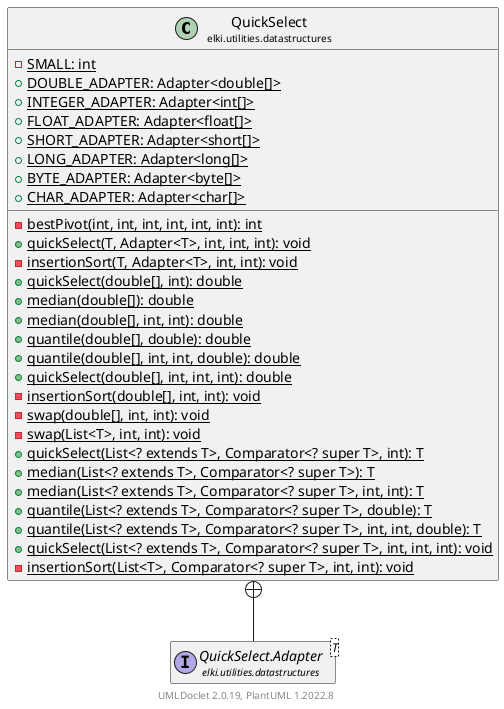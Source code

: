 @startuml
    remove .*\.(Instance|Par|Parameterizer|Factory)$
    set namespaceSeparator none
    hide empty fields
    hide empty methods

    class "<size:14>QuickSelect\n<size:10>elki.utilities.datastructures" as elki.utilities.datastructures.QuickSelect [[QuickSelect.html]] {
        {static} -SMALL: int
        {static} +DOUBLE_ADAPTER: Adapter<double[]>
        {static} +INTEGER_ADAPTER: Adapter<int[]>
        {static} +FLOAT_ADAPTER: Adapter<float[]>
        {static} +SHORT_ADAPTER: Adapter<short[]>
        {static} +LONG_ADAPTER: Adapter<long[]>
        {static} +BYTE_ADAPTER: Adapter<byte[]>
        {static} +CHAR_ADAPTER: Adapter<char[]>
        {static} -bestPivot(int, int, int, int, int, int): int
        {static} +quickSelect(T, Adapter<T>, int, int, int): void
        {static} -insertionSort(T, Adapter<T>, int, int): void
        {static} +quickSelect(double[], int): double
        {static} +median(double[]): double
        {static} +median(double[], int, int): double
        {static} +quantile(double[], double): double
        {static} +quantile(double[], int, int, double): double
        {static} +quickSelect(double[], int, int, int): double
        {static} -insertionSort(double[], int, int): void
        {static} -swap(double[], int, int): void
        {static} -swap(List<T>, int, int): void
        {static} +quickSelect(List<? extends T>, Comparator<? super T>, int): T
        {static} +median(List<? extends T>, Comparator<? super T>): T
        {static} +median(List<? extends T>, Comparator<? super T>, int, int): T
        {static} +quantile(List<? extends T>, Comparator<? super T>, double): T
        {static} +quantile(List<? extends T>, Comparator<? super T>, int, int, double): T
        {static} +quickSelect(List<? extends T>, Comparator<? super T>, int, int, int): void
        {static} -insertionSort(List<T>, Comparator<? super T>, int, int): void
    }
    interface "<size:14>QuickSelect.Adapter\n<size:10>elki.utilities.datastructures" as elki.utilities.datastructures.QuickSelect.Adapter<T> [[QuickSelect.Adapter.html]]

    elki.utilities.datastructures.QuickSelect +-- elki.utilities.datastructures.QuickSelect.Adapter

    center footer UMLDoclet 2.0.19, PlantUML 1.2022.8
@enduml
